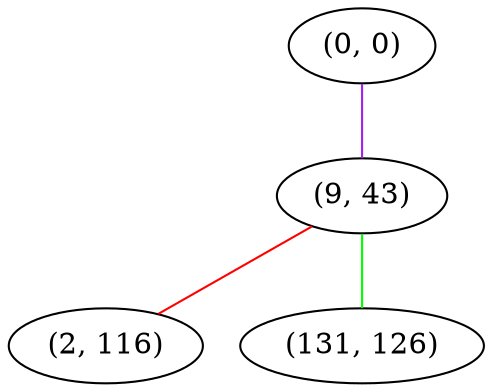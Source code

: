graph "" {
"(0, 0)";
"(9, 43)";
"(2, 116)";
"(131, 126)";
"(0, 0)" -- "(9, 43)"  [color=purple, key=0, weight=4];
"(9, 43)" -- "(2, 116)"  [color=red, key=0, weight=1];
"(9, 43)" -- "(131, 126)"  [color=green, key=0, weight=2];
}

